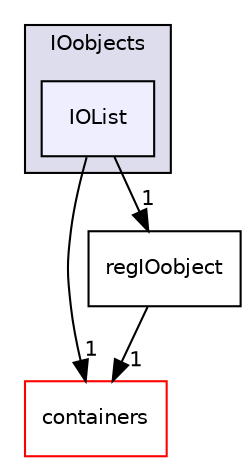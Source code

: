 digraph "src/OpenFOAM/db/IOobjects/IOList" {
  bgcolor=transparent;
  compound=true
  node [ fontsize="10", fontname="Helvetica"];
  edge [ labelfontsize="10", labelfontname="Helvetica"];
  subgraph clusterdir_cc10b28373a5cdb85fcb1ececb22619b {
    graph [ bgcolor="#ddddee", pencolor="black", label="IOobjects" fontname="Helvetica", fontsize="10", URL="dir_cc10b28373a5cdb85fcb1ececb22619b.html"]
  dir_daccf7d61098506097eb5150a9464743 [shape=box, label="IOList", style="filled", fillcolor="#eeeeff", pencolor="black", URL="dir_daccf7d61098506097eb5150a9464743.html"];
  }
  dir_19d0872053bde092be81d7fe3f56cbf7 [shape=box label="containers" color="red" URL="dir_19d0872053bde092be81d7fe3f56cbf7.html"];
  dir_bb2890f68b7fdb7b322b02b8256df6db [shape=box label="regIOobject" URL="dir_bb2890f68b7fdb7b322b02b8256df6db.html"];
  dir_bb2890f68b7fdb7b322b02b8256df6db->dir_19d0872053bde092be81d7fe3f56cbf7 [headlabel="1", labeldistance=1.5 headhref="dir_001996_001893.html"];
  dir_daccf7d61098506097eb5150a9464743->dir_19d0872053bde092be81d7fe3f56cbf7 [headlabel="1", labeldistance=1.5 headhref="dir_001979_001893.html"];
  dir_daccf7d61098506097eb5150a9464743->dir_bb2890f68b7fdb7b322b02b8256df6db [headlabel="1", labeldistance=1.5 headhref="dir_001979_001996.html"];
}
